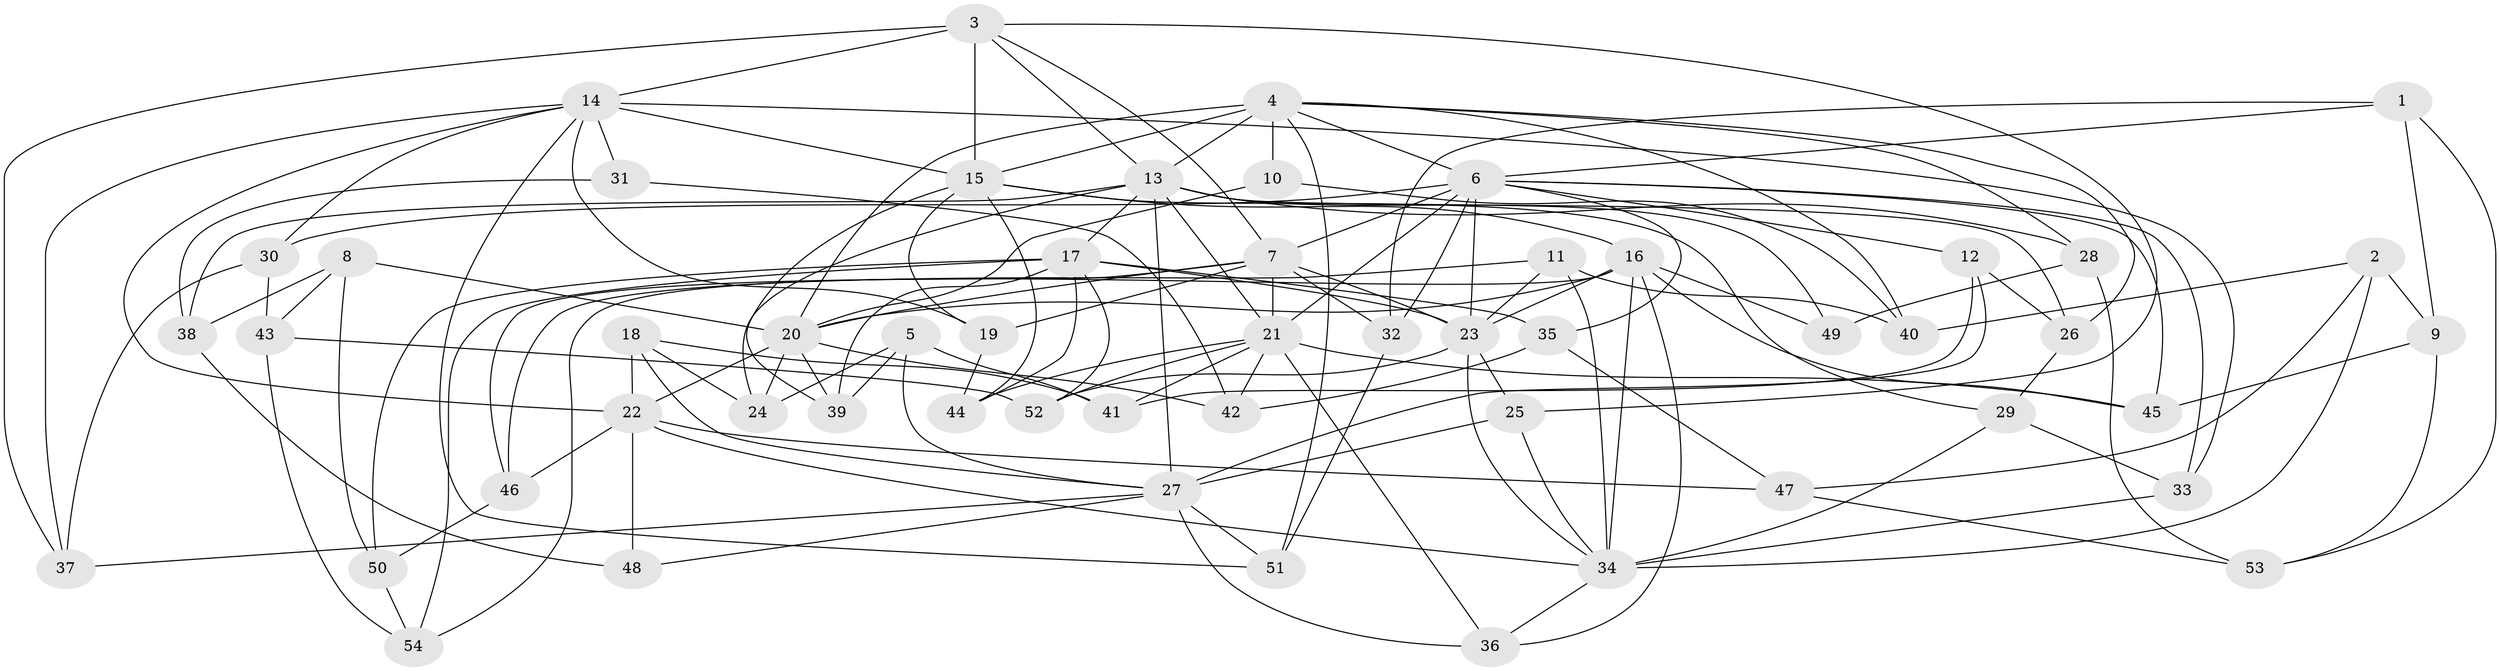// original degree distribution, {4: 1.0}
// Generated by graph-tools (version 1.1) at 2025/37/03/09/25 02:37:55]
// undirected, 54 vertices, 140 edges
graph export_dot {
graph [start="1"]
  node [color=gray90,style=filled];
  1;
  2;
  3;
  4;
  5;
  6;
  7;
  8;
  9;
  10;
  11;
  12;
  13;
  14;
  15;
  16;
  17;
  18;
  19;
  20;
  21;
  22;
  23;
  24;
  25;
  26;
  27;
  28;
  29;
  30;
  31;
  32;
  33;
  34;
  35;
  36;
  37;
  38;
  39;
  40;
  41;
  42;
  43;
  44;
  45;
  46;
  47;
  48;
  49;
  50;
  51;
  52;
  53;
  54;
  1 -- 6 [weight=1.0];
  1 -- 9 [weight=1.0];
  1 -- 32 [weight=1.0];
  1 -- 53 [weight=1.0];
  2 -- 9 [weight=1.0];
  2 -- 34 [weight=1.0];
  2 -- 40 [weight=1.0];
  2 -- 47 [weight=1.0];
  3 -- 7 [weight=1.0];
  3 -- 13 [weight=1.0];
  3 -- 14 [weight=1.0];
  3 -- 15 [weight=3.0];
  3 -- 25 [weight=1.0];
  3 -- 37 [weight=1.0];
  4 -- 6 [weight=1.0];
  4 -- 10 [weight=2.0];
  4 -- 13 [weight=1.0];
  4 -- 15 [weight=1.0];
  4 -- 20 [weight=3.0];
  4 -- 26 [weight=1.0];
  4 -- 28 [weight=1.0];
  4 -- 40 [weight=1.0];
  4 -- 51 [weight=1.0];
  5 -- 24 [weight=1.0];
  5 -- 27 [weight=1.0];
  5 -- 39 [weight=1.0];
  5 -- 41 [weight=1.0];
  6 -- 7 [weight=2.0];
  6 -- 12 [weight=1.0];
  6 -- 21 [weight=1.0];
  6 -- 23 [weight=1.0];
  6 -- 30 [weight=1.0];
  6 -- 32 [weight=1.0];
  6 -- 33 [weight=1.0];
  6 -- 35 [weight=1.0];
  6 -- 45 [weight=1.0];
  7 -- 19 [weight=1.0];
  7 -- 20 [weight=1.0];
  7 -- 21 [weight=2.0];
  7 -- 23 [weight=1.0];
  7 -- 32 [weight=1.0];
  7 -- 46 [weight=1.0];
  8 -- 20 [weight=1.0];
  8 -- 38 [weight=1.0];
  8 -- 43 [weight=1.0];
  8 -- 50 [weight=1.0];
  9 -- 45 [weight=1.0];
  9 -- 53 [weight=1.0];
  10 -- 20 [weight=1.0];
  10 -- 40 [weight=1.0];
  11 -- 23 [weight=1.0];
  11 -- 34 [weight=1.0];
  11 -- 40 [weight=1.0];
  11 -- 46 [weight=1.0];
  12 -- 26 [weight=1.0];
  12 -- 27 [weight=1.0];
  12 -- 41 [weight=1.0];
  13 -- 17 [weight=1.0];
  13 -- 21 [weight=1.0];
  13 -- 24 [weight=1.0];
  13 -- 26 [weight=1.0];
  13 -- 27 [weight=2.0];
  13 -- 28 [weight=1.0];
  13 -- 38 [weight=1.0];
  13 -- 49 [weight=2.0];
  14 -- 15 [weight=2.0];
  14 -- 19 [weight=1.0];
  14 -- 22 [weight=2.0];
  14 -- 30 [weight=1.0];
  14 -- 31 [weight=2.0];
  14 -- 33 [weight=1.0];
  14 -- 37 [weight=1.0];
  14 -- 51 [weight=1.0];
  15 -- 16 [weight=2.0];
  15 -- 19 [weight=1.0];
  15 -- 29 [weight=1.0];
  15 -- 39 [weight=1.0];
  15 -- 44 [weight=1.0];
  16 -- 20 [weight=1.0];
  16 -- 23 [weight=1.0];
  16 -- 34 [weight=2.0];
  16 -- 36 [weight=1.0];
  16 -- 45 [weight=1.0];
  16 -- 49 [weight=1.0];
  16 -- 54 [weight=1.0];
  17 -- 23 [weight=3.0];
  17 -- 35 [weight=1.0];
  17 -- 39 [weight=1.0];
  17 -- 44 [weight=1.0];
  17 -- 50 [weight=1.0];
  17 -- 52 [weight=1.0];
  17 -- 54 [weight=1.0];
  18 -- 22 [weight=1.0];
  18 -- 24 [weight=1.0];
  18 -- 27 [weight=1.0];
  18 -- 41 [weight=1.0];
  19 -- 44 [weight=1.0];
  20 -- 22 [weight=2.0];
  20 -- 24 [weight=1.0];
  20 -- 39 [weight=1.0];
  20 -- 42 [weight=1.0];
  21 -- 36 [weight=1.0];
  21 -- 41 [weight=1.0];
  21 -- 42 [weight=1.0];
  21 -- 44 [weight=1.0];
  21 -- 45 [weight=1.0];
  21 -- 52 [weight=1.0];
  22 -- 34 [weight=1.0];
  22 -- 46 [weight=1.0];
  22 -- 47 [weight=1.0];
  22 -- 48 [weight=2.0];
  23 -- 25 [weight=1.0];
  23 -- 34 [weight=1.0];
  23 -- 52 [weight=1.0];
  25 -- 27 [weight=1.0];
  25 -- 34 [weight=1.0];
  26 -- 29 [weight=1.0];
  27 -- 36 [weight=1.0];
  27 -- 37 [weight=1.0];
  27 -- 48 [weight=1.0];
  27 -- 51 [weight=1.0];
  28 -- 49 [weight=1.0];
  28 -- 53 [weight=1.0];
  29 -- 33 [weight=1.0];
  29 -- 34 [weight=1.0];
  30 -- 37 [weight=1.0];
  30 -- 43 [weight=1.0];
  31 -- 38 [weight=1.0];
  31 -- 42 [weight=1.0];
  32 -- 51 [weight=1.0];
  33 -- 34 [weight=1.0];
  34 -- 36 [weight=1.0];
  35 -- 42 [weight=1.0];
  35 -- 47 [weight=1.0];
  38 -- 48 [weight=1.0];
  43 -- 52 [weight=1.0];
  43 -- 54 [weight=1.0];
  46 -- 50 [weight=1.0];
  47 -- 53 [weight=1.0];
  50 -- 54 [weight=1.0];
}

